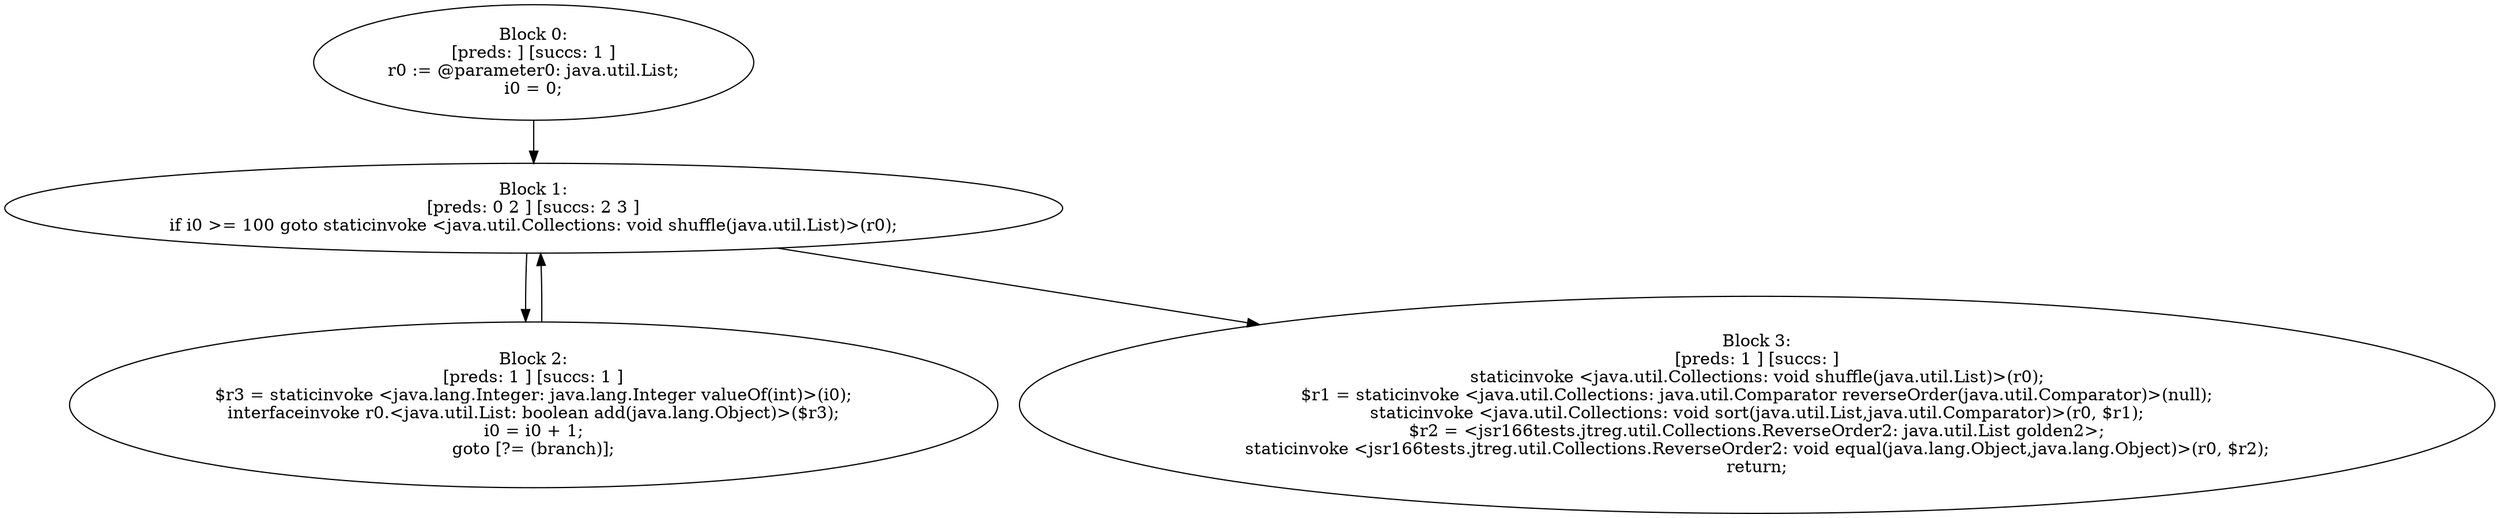 digraph "unitGraph" {
    "Block 0:
[preds: ] [succs: 1 ]
r0 := @parameter0: java.util.List;
i0 = 0;
"
    "Block 1:
[preds: 0 2 ] [succs: 2 3 ]
if i0 >= 100 goto staticinvoke <java.util.Collections: void shuffle(java.util.List)>(r0);
"
    "Block 2:
[preds: 1 ] [succs: 1 ]
$r3 = staticinvoke <java.lang.Integer: java.lang.Integer valueOf(int)>(i0);
interfaceinvoke r0.<java.util.List: boolean add(java.lang.Object)>($r3);
i0 = i0 + 1;
goto [?= (branch)];
"
    "Block 3:
[preds: 1 ] [succs: ]
staticinvoke <java.util.Collections: void shuffle(java.util.List)>(r0);
$r1 = staticinvoke <java.util.Collections: java.util.Comparator reverseOrder(java.util.Comparator)>(null);
staticinvoke <java.util.Collections: void sort(java.util.List,java.util.Comparator)>(r0, $r1);
$r2 = <jsr166tests.jtreg.util.Collections.ReverseOrder2: java.util.List golden2>;
staticinvoke <jsr166tests.jtreg.util.Collections.ReverseOrder2: void equal(java.lang.Object,java.lang.Object)>(r0, $r2);
return;
"
    "Block 0:
[preds: ] [succs: 1 ]
r0 := @parameter0: java.util.List;
i0 = 0;
"->"Block 1:
[preds: 0 2 ] [succs: 2 3 ]
if i0 >= 100 goto staticinvoke <java.util.Collections: void shuffle(java.util.List)>(r0);
";
    "Block 1:
[preds: 0 2 ] [succs: 2 3 ]
if i0 >= 100 goto staticinvoke <java.util.Collections: void shuffle(java.util.List)>(r0);
"->"Block 2:
[preds: 1 ] [succs: 1 ]
$r3 = staticinvoke <java.lang.Integer: java.lang.Integer valueOf(int)>(i0);
interfaceinvoke r0.<java.util.List: boolean add(java.lang.Object)>($r3);
i0 = i0 + 1;
goto [?= (branch)];
";
    "Block 1:
[preds: 0 2 ] [succs: 2 3 ]
if i0 >= 100 goto staticinvoke <java.util.Collections: void shuffle(java.util.List)>(r0);
"->"Block 3:
[preds: 1 ] [succs: ]
staticinvoke <java.util.Collections: void shuffle(java.util.List)>(r0);
$r1 = staticinvoke <java.util.Collections: java.util.Comparator reverseOrder(java.util.Comparator)>(null);
staticinvoke <java.util.Collections: void sort(java.util.List,java.util.Comparator)>(r0, $r1);
$r2 = <jsr166tests.jtreg.util.Collections.ReverseOrder2: java.util.List golden2>;
staticinvoke <jsr166tests.jtreg.util.Collections.ReverseOrder2: void equal(java.lang.Object,java.lang.Object)>(r0, $r2);
return;
";
    "Block 2:
[preds: 1 ] [succs: 1 ]
$r3 = staticinvoke <java.lang.Integer: java.lang.Integer valueOf(int)>(i0);
interfaceinvoke r0.<java.util.List: boolean add(java.lang.Object)>($r3);
i0 = i0 + 1;
goto [?= (branch)];
"->"Block 1:
[preds: 0 2 ] [succs: 2 3 ]
if i0 >= 100 goto staticinvoke <java.util.Collections: void shuffle(java.util.List)>(r0);
";
}
